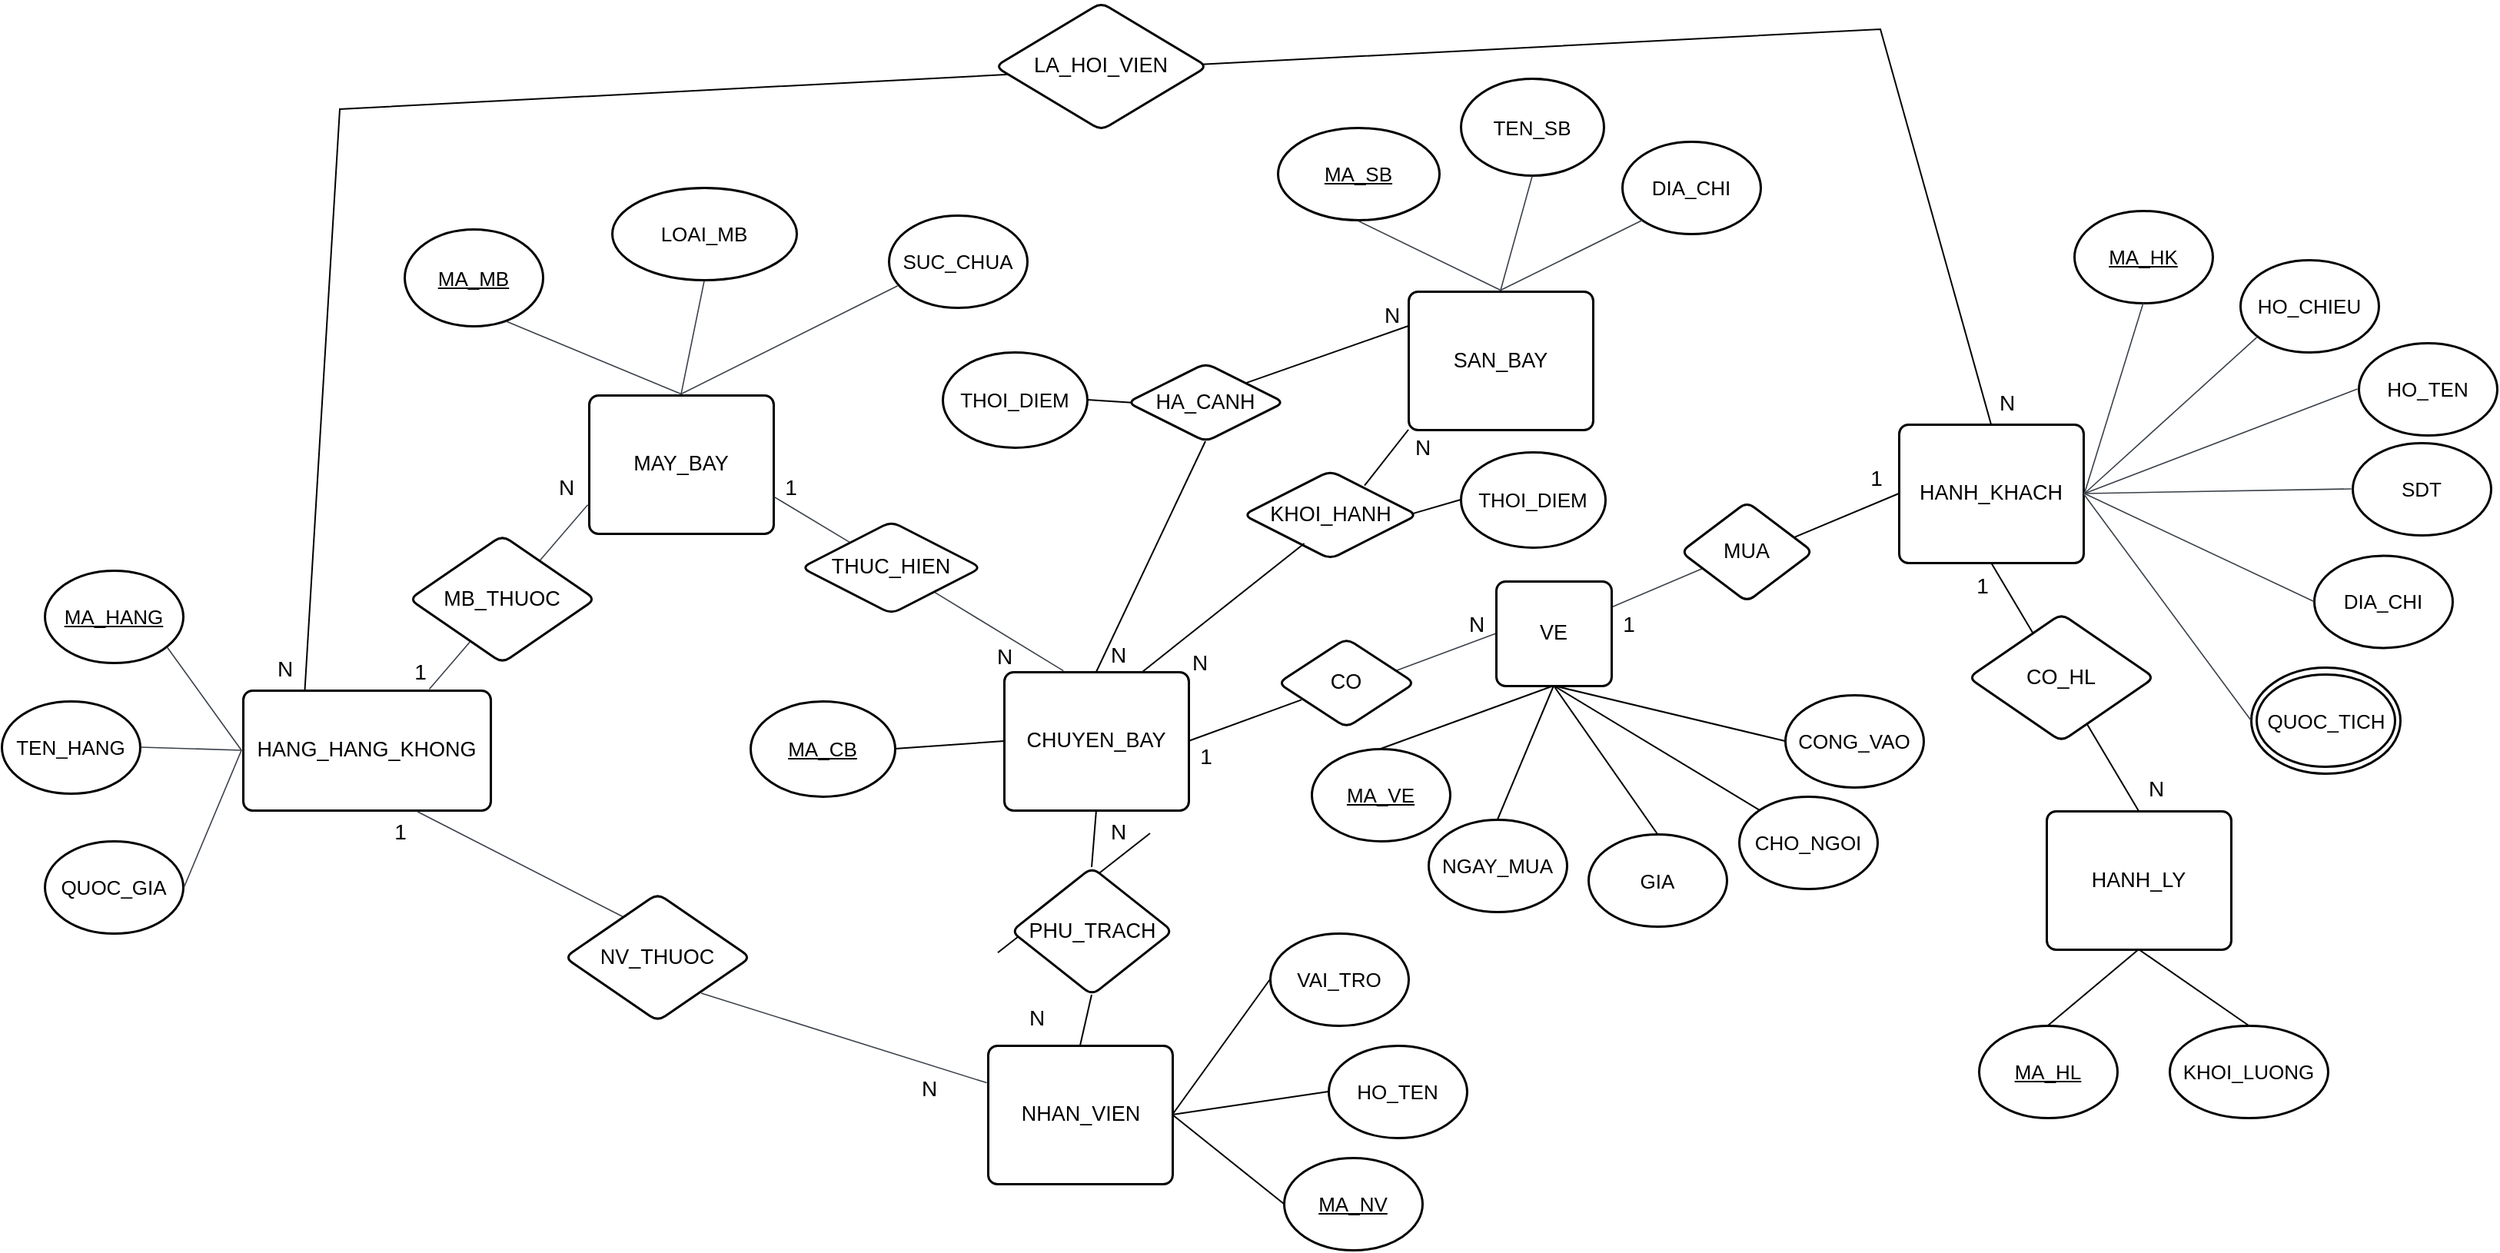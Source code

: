 <mxfile version="28.2.5">
  <diagram id="C5RBs43oDa-KdzZeNtuy" name="Page-1">
    <mxGraphModel dx="1333" dy="1043" grid="0" gridSize="10" guides="1" tooltips="1" connect="1" arrows="1" fold="1" page="0" pageScale="1" pageWidth="827" pageHeight="1169" math="0" shadow="0">
      <root>
        <mxCell id="WIyWlLk6GJQsqaUBKTNV-0" />
        <mxCell id="WIyWlLk6GJQsqaUBKTNV-1" parent="WIyWlLk6GJQsqaUBKTNV-0" />
        <mxCell id="EbCY7FpWVr7447uCgCoY-18" value="" style="html=1;overflow=block;blockSpacing=1;whiteSpace=wrap;ellipse;fontSize=13;spacing=3.8;strokeOpacity=100;fillOpacity=100;rounded=1;absoluteArcSize=1;arcSize=12;fillColor=#ffffff;strokeWidth=1.5;lucidId=~awW4G8h5szt;" vertex="1" parent="WIyWlLk6GJQsqaUBKTNV-1">
          <mxGeometry x="2206" y="687" width="97" height="69" as="geometry" />
        </mxCell>
        <mxCell id="0MufIdMF5APH2sOLLNyo-0" value="HANG_HANG_KHONG" style="html=1;overflow=block;blockSpacing=1;whiteSpace=wrap;fontSize=13.5;align=center;spacing=3.8;strokeOpacity=100;rounded=1;absoluteArcSize=1;arcSize=12;strokeWidth=1.5;lucidId=9svWkZf7cL0-;" parent="WIyWlLk6GJQsqaUBKTNV-1" vertex="1">
          <mxGeometry x="900" y="702" width="161" height="78" as="geometry" />
        </mxCell>
        <mxCell id="0MufIdMF5APH2sOLLNyo-1" value="SAN_BAY" style="html=1;overflow=block;blockSpacing=1;whiteSpace=wrap;fontSize=13.5;align=center;spacing=3.8;strokeOpacity=100;rounded=1;absoluteArcSize=1;arcSize=12;strokeWidth=1.5;lucidId=CtvWD63XoL.8;" parent="WIyWlLk6GJQsqaUBKTNV-1" vertex="1">
          <mxGeometry x="1658" y="442.5" width="120" height="90" as="geometry" />
        </mxCell>
        <mxCell id="0MufIdMF5APH2sOLLNyo-2" value="MAY_BAY" style="html=1;overflow=block;blockSpacing=1;whiteSpace=wrap;fontSize=13.5;align=center;spacing=3.8;strokeOpacity=100;rounded=1;absoluteArcSize=1;arcSize=12;strokeWidth=1.5;lucidId=CtvWr4GmiG.C;" parent="WIyWlLk6GJQsqaUBKTNV-1" vertex="1">
          <mxGeometry x="1125" y="510" width="120" height="90" as="geometry" />
        </mxCell>
        <mxCell id="0MufIdMF5APH2sOLLNyo-3" value="CHUYEN_BAY" style="html=1;overflow=block;blockSpacing=1;whiteSpace=wrap;fontSize=13.5;align=center;spacing=3.8;strokeOpacity=100;rounded=1;absoluteArcSize=1;arcSize=12;strokeWidth=1.5;lucidId=DtvW1URH.PFn;" parent="WIyWlLk6GJQsqaUBKTNV-1" vertex="1">
          <mxGeometry x="1395" y="690" width="120" height="90" as="geometry" />
        </mxCell>
        <mxCell id="0MufIdMF5APH2sOLLNyo-4" value="HANH_KHACH" style="html=1;overflow=block;blockSpacing=1;whiteSpace=wrap;fontSize=13.5;align=center;spacing=3.8;strokeOpacity=100;rounded=1;absoluteArcSize=1;arcSize=12;strokeWidth=1.5;lucidId=DtvWl9U9GV3O;" parent="WIyWlLk6GJQsqaUBKTNV-1" vertex="1">
          <mxGeometry x="1977" y="529" width="120" height="90" as="geometry" />
        </mxCell>
        <mxCell id="0MufIdMF5APH2sOLLNyo-5" value="NHAN_VIEN" style="html=1;overflow=block;blockSpacing=1;whiteSpace=wrap;fontSize=13.5;align=center;spacing=3.8;strokeOpacity=100;rounded=1;absoluteArcSize=1;arcSize=12;strokeWidth=1.5;lucidId=7vvWGEazpDww;" parent="WIyWlLk6GJQsqaUBKTNV-1" vertex="1">
          <mxGeometry x="1384.5" y="933" width="120" height="90" as="geometry" />
        </mxCell>
        <mxCell id="0MufIdMF5APH2sOLLNyo-7" value="" style="html=1;jettySize=18;whiteSpace=wrap;fontSize=13;strokeColor=#3a414a;strokeOpacity=100;strokeWidth=0.8;rounded=0;startArrow=none;endArrow=none;exitX=0.753;exitY=-0.01;exitPerimeter=0;entryX=-0.006;entryY=0.793;entryPerimeter=0;lucidId=9PvWqoKUq2XI;" parent="WIyWlLk6GJQsqaUBKTNV-1" source="0MufIdMF5APH2sOLLNyo-0" target="0MufIdMF5APH2sOLLNyo-2" edge="1">
          <mxGeometry width="100" height="100" relative="1" as="geometry">
            <Array as="points" />
          </mxGeometry>
        </mxCell>
        <mxCell id="0MufIdMF5APH2sOLLNyo-10" value="" style="html=1;jettySize=18;whiteSpace=wrap;fontSize=13;strokeColor=#3a414a;strokeOpacity=100;strokeWidth=0.8;rounded=0;startArrow=none;endArrow=none;exitX=0.735;exitY=0.761;exitPerimeter=0;entryX=0.322;entryY=-0.008;entryPerimeter=0;lucidId=aQvWGNY1u0Xe;exitDx=0;exitDy=0;" parent="WIyWlLk6GJQsqaUBKTNV-1" source="LBPFuFQ8LqAtusW1L3i3-20" target="0MufIdMF5APH2sOLLNyo-3" edge="1">
          <mxGeometry width="100" height="100" relative="1" as="geometry">
            <Array as="points" />
          </mxGeometry>
        </mxCell>
        <mxCell id="0MufIdMF5APH2sOLLNyo-16" value="" style="html=1;jettySize=18;whiteSpace=wrap;fontSize=13;strokeColor=#3a414a;strokeOpacity=100;strokeWidth=0.8;rounded=0;startArrow=none;endArrow=none;exitX=1;exitY=0.25;entryX=0.181;entryY=0.662;entryPerimeter=0;lucidId=pewWWrS8i_xb;exitDx=0;exitDy=0;entryDx=0;entryDy=0;" parent="WIyWlLk6GJQsqaUBKTNV-1" source="0MufIdMF5APH2sOLLNyo-118" target="xpbbWX2cGrF6A115wWq9-13" edge="1">
          <mxGeometry width="100" height="100" relative="1" as="geometry">
            <Array as="points" />
            <mxPoint x="1776.949" y="715" as="sourcePoint" />
          </mxGeometry>
        </mxCell>
        <mxCell id="0MufIdMF5APH2sOLLNyo-18" value="" style="html=1;jettySize=18;whiteSpace=wrap;fontSize=13;strokeColor=#3a414a;strokeOpacity=100;strokeWidth=0.8;rounded=0;startArrow=none;endArrow=none;exitX=0.868;exitY=0.364;entryX=0;entryY=0.5;lucidId=QQvWDsVJxCft;exitDx=0;exitDy=0;entryDx=0;entryDy=0;exitPerimeter=0;" parent="WIyWlLk6GJQsqaUBKTNV-1" source="xpbbWX2cGrF6A115wWq9-17" target="0MufIdMF5APH2sOLLNyo-118" edge="1">
          <mxGeometry width="100" height="100" relative="1" as="geometry">
            <Array as="points" />
            <mxPoint x="1540.18" y="726" as="sourcePoint" />
            <mxPoint x="1670.051" y="715" as="targetPoint" />
          </mxGeometry>
        </mxCell>
        <mxCell id="0MufIdMF5APH2sOLLNyo-23" value="" style="html=1;jettySize=18;whiteSpace=wrap;fontSize=13;strokeColor=#3a414a;strokeOpacity=100;strokeWidth=0.8;rounded=0;startArrow=none;endArrow=none;exitX=0.736;exitY=0.783;exitPerimeter=0;entryX=-0.006;entryY=0.27;entryPerimeter=0;lucidId=-QvWU3CnFaNY;exitDx=0;exitDy=0;" parent="WIyWlLk6GJQsqaUBKTNV-1" source="xpbbWX2cGrF6A115wWq9-38" target="0MufIdMF5APH2sOLLNyo-5" edge="1">
          <mxGeometry width="100" height="100" relative="1" as="geometry">
            <Array as="points" />
          </mxGeometry>
        </mxCell>
        <mxCell id="0MufIdMF5APH2sOLLNyo-26" value="MA_HANG" style="html=1;overflow=block;blockSpacing=1;whiteSpace=wrap;ellipse;fontSize=13;fontStyle=4;spacing=3.8;strokeOpacity=100;fillOpacity=100;rounded=1;absoluteArcSize=1;arcSize=12;fillColor=#ffffff;strokeWidth=1.5;lucidId=K6vWwVuta015;" parent="WIyWlLk6GJQsqaUBKTNV-1" vertex="1">
          <mxGeometry x="771" y="624" width="90" height="60" as="geometry" />
        </mxCell>
        <mxCell id="0MufIdMF5APH2sOLLNyo-27" value="TEN_HANG" style="html=1;overflow=block;blockSpacing=1;whiteSpace=wrap;ellipse;fontSize=13;spacing=3.8;strokeOpacity=100;fillOpacity=100;rounded=1;absoluteArcSize=1;arcSize=12;fillColor=#ffffff;strokeWidth=1.5;lucidId=P6vWz7ogko1N;" parent="WIyWlLk6GJQsqaUBKTNV-1" vertex="1">
          <mxGeometry x="743" y="709" width="90" height="60" as="geometry" />
        </mxCell>
        <mxCell id="0MufIdMF5APH2sOLLNyo-28" value="QUOC_GIA" style="html=1;overflow=block;blockSpacing=1;whiteSpace=wrap;ellipse;fontSize=13;spacing=3.8;strokeOpacity=100;fillOpacity=100;rounded=1;absoluteArcSize=1;arcSize=12;fillColor=#ffffff;strokeWidth=1.5;lucidId=P6vWO16KDmns;" parent="WIyWlLk6GJQsqaUBKTNV-1" vertex="1">
          <mxGeometry x="771" y="800" width="90" height="60" as="geometry" />
        </mxCell>
        <mxCell id="0MufIdMF5APH2sOLLNyo-29" value="" style="html=1;jettySize=18;whiteSpace=wrap;fontSize=13;strokeColor=#3a414a;strokeOpacity=100;strokeWidth=0.8;rounded=0;startArrow=none;endArrow=none;exitX=0.886;exitY=0.833;exitPerimeter=0;entryX=-0.006;entryY=0.5;entryPerimeter=0;lucidId=f7vWsoYNsky-;" parent="WIyWlLk6GJQsqaUBKTNV-1" source="0MufIdMF5APH2sOLLNyo-26" target="0MufIdMF5APH2sOLLNyo-0" edge="1">
          <mxGeometry width="100" height="100" relative="1" as="geometry">
            <Array as="points" />
          </mxGeometry>
        </mxCell>
        <mxCell id="0MufIdMF5APH2sOLLNyo-30" value="" style="html=1;jettySize=18;whiteSpace=wrap;fontSize=13;strokeColor=#3a414a;strokeOpacity=100;strokeWidth=0.8;rounded=0;startArrow=none;endArrow=none;exitX=1.008;exitY=0.5;exitPerimeter=0;entryX=-0.006;entryY=0.5;entryPerimeter=0;lucidId=f7vW606g75we;" parent="WIyWlLk6GJQsqaUBKTNV-1" source="0MufIdMF5APH2sOLLNyo-27" target="0MufIdMF5APH2sOLLNyo-0" edge="1">
          <mxGeometry width="100" height="100" relative="1" as="geometry">
            <Array as="points" />
          </mxGeometry>
        </mxCell>
        <mxCell id="0MufIdMF5APH2sOLLNyo-31" value="" style="html=1;jettySize=18;whiteSpace=wrap;fontSize=13;strokeColor=#3a414a;strokeOpacity=100;strokeWidth=0.8;rounded=0;startArrow=none;endArrow=none;exitX=1.008;exitY=0.5;exitPerimeter=0;entryX=-0.006;entryY=0.5;entryPerimeter=0;lucidId=g7vWz.JSiBsZ;" parent="WIyWlLk6GJQsqaUBKTNV-1" source="0MufIdMF5APH2sOLLNyo-28" target="0MufIdMF5APH2sOLLNyo-0" edge="1">
          <mxGeometry width="100" height="100" relative="1" as="geometry">
            <Array as="points" />
          </mxGeometry>
        </mxCell>
        <mxCell id="0MufIdMF5APH2sOLLNyo-32" value="MA_MB" style="html=1;overflow=block;blockSpacing=1;whiteSpace=wrap;ellipse;fontSize=13;fontStyle=4;spacing=3.8;strokeOpacity=100;fillOpacity=100;rounded=1;absoluteArcSize=1;arcSize=12;fillColor=#ffffff;strokeWidth=1.5;lucidId=Z7vWDoGeqyNQ;" parent="WIyWlLk6GJQsqaUBKTNV-1" vertex="1">
          <mxGeometry x="1005" y="402" width="90" height="63" as="geometry" />
        </mxCell>
        <mxCell id="0MufIdMF5APH2sOLLNyo-33" value="LOAI_MB" style="html=1;overflow=block;blockSpacing=1;whiteSpace=wrap;ellipse;fontSize=13;spacing=3.8;strokeOpacity=100;fillOpacity=100;rounded=1;absoluteArcSize=1;arcSize=12;fillColor=#ffffff;strokeWidth=1.5;lucidId=07vWCxFzSL3a;" parent="WIyWlLk6GJQsqaUBKTNV-1" vertex="1">
          <mxGeometry x="1140" y="375" width="120" height="60" as="geometry" />
        </mxCell>
        <mxCell id="0MufIdMF5APH2sOLLNyo-34" value="TEN_SB" style="html=1;overflow=block;blockSpacing=1;whiteSpace=wrap;ellipse;fontSize=13;spacing=3.8;strokeOpacity=100;fillOpacity=100;rounded=1;absoluteArcSize=1;arcSize=12;fillColor=#ffffff;strokeWidth=1.5;lucidId=77vW8_s-u0ru;" parent="WIyWlLk6GJQsqaUBKTNV-1" vertex="1">
          <mxGeometry x="1692" y="304" width="93" height="63" as="geometry" />
        </mxCell>
        <mxCell id="0MufIdMF5APH2sOLLNyo-35" value="MA_SB" style="html=1;overflow=block;blockSpacing=1;whiteSpace=wrap;ellipse;fontSize=13;fontStyle=4;spacing=3.8;strokeOpacity=100;fillOpacity=100;rounded=1;absoluteArcSize=1;arcSize=12;fillColor=#ffffff;strokeWidth=1.5;lucidId=87vWg5euTTck;" parent="WIyWlLk6GJQsqaUBKTNV-1" vertex="1">
          <mxGeometry x="1573" y="336" width="105" height="60" as="geometry" />
        </mxCell>
        <mxCell id="0MufIdMF5APH2sOLLNyo-36" value="DIA_CHI" style="html=1;overflow=block;blockSpacing=1;whiteSpace=wrap;ellipse;fontSize=13;spacing=3.8;strokeOpacity=100;fillOpacity=100;rounded=1;absoluteArcSize=1;arcSize=12;fillColor=#ffffff;strokeWidth=1.5;lucidId=87vW7Ln3sR5P;" parent="WIyWlLk6GJQsqaUBKTNV-1" vertex="1">
          <mxGeometry x="1797" y="345" width="90" height="60" as="geometry" />
        </mxCell>
        <mxCell id="0MufIdMF5APH2sOLLNyo-38" value="" style="html=1;jettySize=18;whiteSpace=wrap;fontSize=13;strokeColor=#3a414a;strokeOpacity=100;strokeWidth=0.8;rounded=0;startArrow=none;endArrow=none;exitX=0.5;exitY=1.013;exitPerimeter=0;entryX=0.5;entryY=-0.008;entryPerimeter=0;lucidId=78vWN37sdJ4d;" parent="WIyWlLk6GJQsqaUBKTNV-1" source="0MufIdMF5APH2sOLLNyo-35" target="0MufIdMF5APH2sOLLNyo-1" edge="1">
          <mxGeometry width="100" height="100" relative="1" as="geometry">
            <Array as="points" />
          </mxGeometry>
        </mxCell>
        <mxCell id="0MufIdMF5APH2sOLLNyo-39" value="" style="html=1;jettySize=18;whiteSpace=wrap;fontSize=13;strokeColor=#3a414a;strokeOpacity=100;strokeWidth=0.8;rounded=0;startArrow=none;endArrow=none;exitX=0.5;exitY=-0.008;exitPerimeter=0;entryX=0.5;entryY=1.012;entryPerimeter=0;lucidId=78vWB~ojvQr_;" parent="WIyWlLk6GJQsqaUBKTNV-1" source="0MufIdMF5APH2sOLLNyo-1" target="0MufIdMF5APH2sOLLNyo-34" edge="1">
          <mxGeometry width="100" height="100" relative="1" as="geometry">
            <Array as="points" />
          </mxGeometry>
        </mxCell>
        <mxCell id="0MufIdMF5APH2sOLLNyo-40" value="" style="html=1;jettySize=18;whiteSpace=wrap;fontSize=13;strokeColor=#3a414a;strokeOpacity=100;strokeWidth=0.8;rounded=0;startArrow=none;endArrow=none;exitX=0.5;exitY=-0.008;exitPerimeter=0;entryX=0;entryY=1;lucidId=78vWidIHnJX8;entryDx=0;entryDy=0;" parent="WIyWlLk6GJQsqaUBKTNV-1" source="0MufIdMF5APH2sOLLNyo-1" target="0MufIdMF5APH2sOLLNyo-36" edge="1">
          <mxGeometry width="100" height="100" relative="1" as="geometry">
            <Array as="points" />
          </mxGeometry>
        </mxCell>
        <mxCell id="0MufIdMF5APH2sOLLNyo-42" value="SUC_CHUA" style="html=1;overflow=block;blockSpacing=1;whiteSpace=wrap;ellipse;fontSize=13;spacing=3.8;strokeOpacity=100;fillOpacity=100;rounded=1;absoluteArcSize=1;arcSize=12;fillColor=#ffffff;strokeWidth=1.5;lucidId=b-vWpkSAlhlF;" parent="WIyWlLk6GJQsqaUBKTNV-1" vertex="1">
          <mxGeometry x="1320" y="393" width="90" height="60" as="geometry" />
        </mxCell>
        <mxCell id="0MufIdMF5APH2sOLLNyo-43" value="" style="html=1;jettySize=18;whiteSpace=wrap;fontSize=13;strokeColor=#3a414a;strokeOpacity=100;strokeWidth=0.8;rounded=0;startArrow=none;endArrow=none;exitX=0.5;exitY=-0.008;exitPerimeter=0;entryX=0.5;entryY=1.013;entryPerimeter=0;lucidId=F-vWW20txnJB;" parent="WIyWlLk6GJQsqaUBKTNV-1" source="0MufIdMF5APH2sOLLNyo-2" target="0MufIdMF5APH2sOLLNyo-33" edge="1">
          <mxGeometry width="100" height="100" relative="1" as="geometry">
            <Array as="points" />
          </mxGeometry>
        </mxCell>
        <mxCell id="0MufIdMF5APH2sOLLNyo-44" value="" style="html=1;jettySize=18;whiteSpace=wrap;fontSize=13;strokeColor=#3a414a;strokeOpacity=100;strokeWidth=0.8;rounded=0;startArrow=none;endArrow=none;exitX=0.736;exitY=0.953;exitPerimeter=0;entryX=0.5;entryY=-0.008;entryPerimeter=0;lucidId=F-vWj54Flhmw;" parent="WIyWlLk6GJQsqaUBKTNV-1" source="0MufIdMF5APH2sOLLNyo-32" target="0MufIdMF5APH2sOLLNyo-2" edge="1">
          <mxGeometry width="100" height="100" relative="1" as="geometry">
            <Array as="points" />
          </mxGeometry>
        </mxCell>
        <mxCell id="0MufIdMF5APH2sOLLNyo-45" value="" style="html=1;jettySize=18;whiteSpace=wrap;fontSize=13;strokeColor=#3a414a;strokeOpacity=100;strokeWidth=0.8;rounded=0;startArrow=none;endArrow=none;exitX=0.5;exitY=-0.008;exitPerimeter=0;entryX=0.065;entryY=0.765;entryPerimeter=0;lucidId=F-vWIwtpTOH5;" parent="WIyWlLk6GJQsqaUBKTNV-1" source="0MufIdMF5APH2sOLLNyo-2" target="0MufIdMF5APH2sOLLNyo-42" edge="1">
          <mxGeometry width="100" height="100" relative="1" as="geometry">
            <Array as="points" />
          </mxGeometry>
        </mxCell>
        <mxCell id="0MufIdMF5APH2sOLLNyo-46" value="HO_TEN" style="html=1;overflow=block;blockSpacing=1;whiteSpace=wrap;ellipse;fontSize=13;spacing=3.8;strokeOpacity=100;fillOpacity=100;rounded=1;absoluteArcSize=1;arcSize=12;fillColor=#ffffff;strokeWidth=1.5;lucidId=d~vWjvuFQ6nA;" parent="WIyWlLk6GJQsqaUBKTNV-1" vertex="1">
          <mxGeometry x="1606" y="933" width="90" height="60" as="geometry" />
        </mxCell>
        <mxCell id="0MufIdMF5APH2sOLLNyo-47" value="VAI_TRO" style="html=1;overflow=block;blockSpacing=1;whiteSpace=wrap;ellipse;fontSize=13;spacing=3.8;strokeOpacity=100;fillOpacity=100;rounded=1;absoluteArcSize=1;arcSize=12;fillColor=#ffffff;strokeWidth=1.5;lucidId=d~vW06l7anRX;" parent="WIyWlLk6GJQsqaUBKTNV-1" vertex="1">
          <mxGeometry x="1568" y="860" width="90" height="60" as="geometry" />
        </mxCell>
        <mxCell id="0MufIdMF5APH2sOLLNyo-48" value="MA_NV" style="html=1;overflow=block;blockSpacing=1;whiteSpace=wrap;ellipse;fontSize=13;fontStyle=4;spacing=3.8;strokeOpacity=100;fillOpacity=100;rounded=1;absoluteArcSize=1;arcSize=12;fillColor=#ffffff;strokeWidth=1.5;lucidId=e~vWB5wRytt7;" parent="WIyWlLk6GJQsqaUBKTNV-1" vertex="1">
          <mxGeometry x="1577" y="1006" width="90" height="60" as="geometry" />
        </mxCell>
        <mxCell id="0MufIdMF5APH2sOLLNyo-49" value="HO_CHIEU" style="html=1;overflow=block;blockSpacing=1;whiteSpace=wrap;ellipse;fontSize=13;spacing=3.8;strokeOpacity=100;fillOpacity=100;rounded=1;absoluteArcSize=1;arcSize=12;fillColor=#ffffff;strokeWidth=1.5;lucidId=m~vWSh5St8wy;" parent="WIyWlLk6GJQsqaUBKTNV-1" vertex="1">
          <mxGeometry x="2199" y="422" width="90" height="60" as="geometry" />
        </mxCell>
        <mxCell id="0MufIdMF5APH2sOLLNyo-53" value="MA_HK" style="html=1;overflow=block;blockSpacing=1;whiteSpace=wrap;ellipse;fontSize=13;fontStyle=4;spacing=3.8;strokeOpacity=100;fillOpacity=100;rounded=1;absoluteArcSize=1;arcSize=12;fillColor=#ffffff;strokeWidth=1.5;lucidId=IawWd21qAjz9;" parent="WIyWlLk6GJQsqaUBKTNV-1" vertex="1">
          <mxGeometry x="2091" y="390" width="90" height="60" as="geometry" />
        </mxCell>
        <mxCell id="0MufIdMF5APH2sOLLNyo-54" value="HO_TEN" style="html=1;overflow=block;blockSpacing=1;whiteSpace=wrap;ellipse;fontSize=13;spacing=3.8;strokeOpacity=100;fillOpacity=100;rounded=1;absoluteArcSize=1;arcSize=12;fillColor=#ffffff;strokeWidth=1.5;lucidId=IawW-lQsyz4L;" parent="WIyWlLk6GJQsqaUBKTNV-1" vertex="1">
          <mxGeometry x="2276" y="476" width="90" height="60" as="geometry" />
        </mxCell>
        <mxCell id="0MufIdMF5APH2sOLLNyo-55" value="SDT" style="html=1;overflow=block;blockSpacing=1;whiteSpace=wrap;ellipse;fontSize=13;spacing=3.8;strokeOpacity=100;fillOpacity=100;rounded=1;absoluteArcSize=1;arcSize=12;fillColor=#ffffff;strokeWidth=1.5;lucidId=JawWLR50iTmW;" parent="WIyWlLk6GJQsqaUBKTNV-1" vertex="1">
          <mxGeometry x="2272" y="541" width="90" height="60" as="geometry" />
        </mxCell>
        <mxCell id="0MufIdMF5APH2sOLLNyo-56" value="DIA_CHI" style="html=1;overflow=block;blockSpacing=1;whiteSpace=wrap;ellipse;fontSize=13;spacing=3.8;strokeOpacity=100;fillOpacity=100;rounded=1;absoluteArcSize=1;arcSize=12;fillColor=#ffffff;strokeWidth=1.5;lucidId=~awW4G8h5szt;" parent="WIyWlLk6GJQsqaUBKTNV-1" vertex="1">
          <mxGeometry x="2247" y="614.22" width="90" height="60" as="geometry" />
        </mxCell>
        <mxCell id="0MufIdMF5APH2sOLLNyo-57" value="" style="html=1;jettySize=18;whiteSpace=wrap;fontSize=13;strokeColor=#3a414a;strokeOpacity=100;strokeWidth=0.8;rounded=0;startArrow=none;endArrow=none;exitX=0.5;exitY=1;entryX=1.006;entryY=0.5;entryPerimeter=0;lucidId=ibwWEkK-_1NE;exitDx=0;exitDy=0;" parent="WIyWlLk6GJQsqaUBKTNV-1" source="0MufIdMF5APH2sOLLNyo-53" target="0MufIdMF5APH2sOLLNyo-4" edge="1">
          <mxGeometry width="100" height="100" relative="1" as="geometry">
            <Array as="points" />
            <mxPoint x="2160" y="480" as="sourcePoint" />
          </mxGeometry>
        </mxCell>
        <mxCell id="0MufIdMF5APH2sOLLNyo-58" value="" style="html=1;jettySize=18;whiteSpace=wrap;fontSize=13;strokeColor=#3a414a;strokeOpacity=100;strokeWidth=0.8;rounded=0;startArrow=none;endArrow=none;exitX=0.12;exitY=0.84;exitPerimeter=0;entryX=1.006;entryY=0.5;entryPerimeter=0;lucidId=pbwWl-rDur.S;" parent="WIyWlLk6GJQsqaUBKTNV-1" source="0MufIdMF5APH2sOLLNyo-49" target="0MufIdMF5APH2sOLLNyo-4" edge="1">
          <mxGeometry width="100" height="100" relative="1" as="geometry">
            <Array as="points" />
          </mxGeometry>
        </mxCell>
        <mxCell id="0MufIdMF5APH2sOLLNyo-59" value="" style="html=1;jettySize=18;whiteSpace=wrap;fontSize=13;strokeColor=#3a414a;strokeOpacity=100;strokeWidth=0.8;rounded=0;startArrow=none;endArrow=none;exitX=-0.008;exitY=0.5;exitPerimeter=0;entryX=1.006;entryY=0.5;entryPerimeter=0;lucidId=EbwWiIlOt5NG;" parent="WIyWlLk6GJQsqaUBKTNV-1" source="0MufIdMF5APH2sOLLNyo-54" target="0MufIdMF5APH2sOLLNyo-4" edge="1">
          <mxGeometry width="100" height="100" relative="1" as="geometry">
            <Array as="points" />
          </mxGeometry>
        </mxCell>
        <mxCell id="0MufIdMF5APH2sOLLNyo-60" value="" style="html=1;jettySize=18;whiteSpace=wrap;fontSize=13;strokeColor=#3a414a;strokeOpacity=100;strokeWidth=0.8;rounded=0;startArrow=none;endArrow=none;exitX=-0.008;exitY=0.5;exitPerimeter=0;entryX=1.006;entryY=0.5;entryPerimeter=0;lucidId=KbwW8-bsBVOw;" parent="WIyWlLk6GJQsqaUBKTNV-1" source="0MufIdMF5APH2sOLLNyo-55" target="0MufIdMF5APH2sOLLNyo-4" edge="1">
          <mxGeometry width="100" height="100" relative="1" as="geometry">
            <Array as="points" />
          </mxGeometry>
        </mxCell>
        <mxCell id="0MufIdMF5APH2sOLLNyo-61" value="" style="html=1;jettySize=18;whiteSpace=wrap;fontSize=13;strokeColor=#3a414a;strokeOpacity=100;strokeWidth=0.8;rounded=0;startArrow=none;endArrow=none;exitX=0;exitY=0.5;entryX=1.006;entryY=0.5;entryPerimeter=0;lucidId=TbwW2kYxV~A_;exitDx=0;exitDy=0;" parent="WIyWlLk6GJQsqaUBKTNV-1" source="0MufIdMF5APH2sOLLNyo-56" target="0MufIdMF5APH2sOLLNyo-4" edge="1">
          <mxGeometry width="100" height="100" relative="1" as="geometry">
            <Array as="points" />
          </mxGeometry>
        </mxCell>
        <mxCell id="0MufIdMF5APH2sOLLNyo-86" value="&lt;font style=&quot;font-size: 14px;&quot;&gt;1&lt;/font&gt;" style="text;html=1;align=center;verticalAlign=middle;resizable=0;points=[];autosize=1;strokeColor=none;fillColor=none;" parent="WIyWlLk6GJQsqaUBKTNV-1" vertex="1">
          <mxGeometry x="1000" y="675" width="30" height="30" as="geometry" />
        </mxCell>
        <mxCell id="0MufIdMF5APH2sOLLNyo-89" value="&lt;span style=&quot;font-size: 14px;&quot;&gt;N&lt;/span&gt;" style="text;html=1;align=center;verticalAlign=middle;resizable=0;points=[];autosize=1;strokeColor=none;fillColor=none;" parent="WIyWlLk6GJQsqaUBKTNV-1" vertex="1">
          <mxGeometry x="1095" y="555" width="30" height="30" as="geometry" />
        </mxCell>
        <mxCell id="0MufIdMF5APH2sOLLNyo-90" value="&lt;font style=&quot;font-size: 14px;&quot;&gt;1&lt;/font&gt;" style="text;html=1;align=center;verticalAlign=middle;resizable=0;points=[];autosize=1;strokeColor=none;fillColor=none;" parent="WIyWlLk6GJQsqaUBKTNV-1" vertex="1">
          <mxGeometry x="1241" y="555" width="30" height="30" as="geometry" />
        </mxCell>
        <mxCell id="0MufIdMF5APH2sOLLNyo-91" value="&lt;span style=&quot;font-size: 14px;&quot;&gt;N&lt;/span&gt;" style="text;html=1;align=center;verticalAlign=middle;resizable=0;points=[];autosize=1;strokeColor=none;fillColor=none;" parent="WIyWlLk6GJQsqaUBKTNV-1" vertex="1">
          <mxGeometry x="1380" y="665" width="30" height="30" as="geometry" />
        </mxCell>
        <mxCell id="0MufIdMF5APH2sOLLNyo-93" value="&lt;span style=&quot;font-size: 14px;&quot;&gt;N&lt;/span&gt;" style="text;html=1;align=center;verticalAlign=middle;resizable=0;points=[];autosize=1;strokeColor=none;fillColor=none;" parent="WIyWlLk6GJQsqaUBKTNV-1" vertex="1">
          <mxGeometry x="1454" y="664" width="30" height="30" as="geometry" />
        </mxCell>
        <mxCell id="0MufIdMF5APH2sOLLNyo-99" value="&lt;span style=&quot;font-size: 14px;&quot;&gt;1&lt;/span&gt;" style="text;html=1;align=center;verticalAlign=middle;resizable=0;points=[];autosize=1;strokeColor=none;fillColor=none;" parent="WIyWlLk6GJQsqaUBKTNV-1" vertex="1">
          <mxGeometry x="1513" y="730" width="26" height="29" as="geometry" />
        </mxCell>
        <mxCell id="0MufIdMF5APH2sOLLNyo-104" value="&lt;span style=&quot;font-size: 14px;&quot;&gt;N&lt;/span&gt;" style="text;html=1;align=center;verticalAlign=middle;resizable=0;points=[];autosize=1;strokeColor=none;fillColor=none;" parent="WIyWlLk6GJQsqaUBKTNV-1" vertex="1">
          <mxGeometry x="1402" y="900" width="28" height="29" as="geometry" />
        </mxCell>
        <mxCell id="0MufIdMF5APH2sOLLNyo-106" value="&lt;font style=&quot;font-size: 14px;&quot;&gt;1&lt;/font&gt;" style="text;html=1;align=center;verticalAlign=middle;resizable=0;points=[];autosize=1;strokeColor=none;fillColor=none;" parent="WIyWlLk6GJQsqaUBKTNV-1" vertex="1">
          <mxGeometry x="987" y="779" width="30" height="30" as="geometry" />
        </mxCell>
        <mxCell id="0MufIdMF5APH2sOLLNyo-109" value="" style="endArrow=none;html=1;rounded=0;exitX=0.752;exitY=0.755;exitDx=0;exitDy=0;exitPerimeter=0;entryX=0.5;entryY=0;entryDx=0;entryDy=0;" parent="WIyWlLk6GJQsqaUBKTNV-1" target="0MufIdMF5APH2sOLLNyo-108" edge="1">
          <mxGeometry width="50" height="50" relative="1" as="geometry">
            <mxPoint x="1390.992" y="872.665" as="sourcePoint" />
            <mxPoint x="1490" y="795" as="targetPoint" />
          </mxGeometry>
        </mxCell>
        <mxCell id="0MufIdMF5APH2sOLLNyo-111" value="&lt;u&gt;MA_VE&lt;/u&gt;" style="html=1;overflow=block;blockSpacing=1;whiteSpace=wrap;ellipse;fontSize=13;spacing=3.8;strokeOpacity=100;fillOpacity=100;rounded=1;absoluteArcSize=1;arcSize=12;fillColor=#ffffff;strokeWidth=1.5;lucidId=d~vW06l7anRX;" parent="WIyWlLk6GJQsqaUBKTNV-1" vertex="1">
          <mxGeometry x="1595" y="740" width="90" height="60" as="geometry" />
        </mxCell>
        <mxCell id="0MufIdMF5APH2sOLLNyo-112" value="NGAY_MUA" style="html=1;overflow=block;blockSpacing=1;whiteSpace=wrap;ellipse;fontSize=13;spacing=3.8;strokeOpacity=100;fillOpacity=100;rounded=1;absoluteArcSize=1;arcSize=12;fillColor=#ffffff;strokeWidth=1.5;lucidId=d~vW06l7anRX;" parent="WIyWlLk6GJQsqaUBKTNV-1" vertex="1">
          <mxGeometry x="1671" y="786" width="90" height="60" as="geometry" />
        </mxCell>
        <mxCell id="0MufIdMF5APH2sOLLNyo-113" value="GIA" style="html=1;overflow=block;blockSpacing=1;whiteSpace=wrap;ellipse;fontSize=13;spacing=3.8;strokeOpacity=100;fillOpacity=100;rounded=1;absoluteArcSize=1;arcSize=12;fillColor=#ffffff;strokeWidth=1.5;lucidId=d~vW06l7anRX;" parent="WIyWlLk6GJQsqaUBKTNV-1" vertex="1">
          <mxGeometry x="1775" y="795.5" width="90" height="60" as="geometry" />
        </mxCell>
        <mxCell id="0MufIdMF5APH2sOLLNyo-118" value="VE" style="html=1;overflow=block;blockSpacing=1;whiteSpace=wrap;fontSize=13.5;align=center;spacing=3.8;strokeOpacity=100;rounded=1;absoluteArcSize=1;arcSize=12;strokeWidth=1.5;lucidId=kwvW2yrk8fg5;" parent="WIyWlLk6GJQsqaUBKTNV-1" vertex="1">
          <mxGeometry x="1715" y="631" width="75" height="68" as="geometry" />
        </mxCell>
        <mxCell id="0MufIdMF5APH2sOLLNyo-129" value="&lt;span style=&quot;font-size: 14px;&quot;&gt;1&lt;/span&gt;" style="text;html=1;align=center;verticalAlign=middle;resizable=0;points=[];autosize=1;strokeColor=none;fillColor=none;" parent="WIyWlLk6GJQsqaUBKTNV-1" vertex="1">
          <mxGeometry x="1947" y="549.22" width="30" height="30" as="geometry" />
        </mxCell>
        <mxCell id="0MufIdMF5APH2sOLLNyo-136" value="" style="endArrow=none;html=1;rounded=0;entryX=0.5;entryY=1;entryDx=0;entryDy=0;exitX=0.5;exitY=0;exitDx=0;exitDy=0;" parent="WIyWlLk6GJQsqaUBKTNV-1" source="0MufIdMF5APH2sOLLNyo-111" target="0MufIdMF5APH2sOLLNyo-118" edge="1">
          <mxGeometry width="50" height="50" relative="1" as="geometry">
            <mxPoint x="1750" y="800" as="sourcePoint" />
            <mxPoint x="1800" y="750" as="targetPoint" />
          </mxGeometry>
        </mxCell>
        <mxCell id="0MufIdMF5APH2sOLLNyo-137" value="" style="endArrow=none;html=1;rounded=0;entryX=0.5;entryY=1;entryDx=0;entryDy=0;exitX=0.5;exitY=0;exitDx=0;exitDy=0;" parent="WIyWlLk6GJQsqaUBKTNV-1" source="0MufIdMF5APH2sOLLNyo-112" target="0MufIdMF5APH2sOLLNyo-118" edge="1">
          <mxGeometry width="50" height="50" relative="1" as="geometry">
            <mxPoint x="1750" y="800" as="sourcePoint" />
            <mxPoint x="1800" y="750" as="targetPoint" />
          </mxGeometry>
        </mxCell>
        <mxCell id="0MufIdMF5APH2sOLLNyo-138" value="" style="endArrow=none;html=1;rounded=0;entryX=0.5;entryY=1;entryDx=0;entryDy=0;exitX=0.5;exitY=0;exitDx=0;exitDy=0;" parent="WIyWlLk6GJQsqaUBKTNV-1" source="0MufIdMF5APH2sOLLNyo-113" target="0MufIdMF5APH2sOLLNyo-118" edge="1">
          <mxGeometry width="50" height="50" relative="1" as="geometry">
            <mxPoint x="1750" y="800" as="sourcePoint" />
            <mxPoint x="1800" y="750" as="targetPoint" />
          </mxGeometry>
        </mxCell>
        <mxCell id="xpbbWX2cGrF6A115wWq9-0" value="CHO_NGOI" style="html=1;overflow=block;blockSpacing=1;whiteSpace=wrap;ellipse;fontSize=13;spacing=3.8;strokeOpacity=100;fillOpacity=100;rounded=1;absoluteArcSize=1;arcSize=12;fillColor=#ffffff;strokeWidth=1.5;lucidId=d~vW06l7anRX;" parent="WIyWlLk6GJQsqaUBKTNV-1" vertex="1">
          <mxGeometry x="1873" y="771" width="90" height="60" as="geometry" />
        </mxCell>
        <mxCell id="xpbbWX2cGrF6A115wWq9-1" value="" style="endArrow=none;html=1;rounded=0;entryX=0.5;entryY=1;entryDx=0;entryDy=0;exitX=0;exitY=0;exitDx=0;exitDy=0;" parent="WIyWlLk6GJQsqaUBKTNV-1" source="xpbbWX2cGrF6A115wWq9-0" target="0MufIdMF5APH2sOLLNyo-118" edge="1">
          <mxGeometry width="50" height="50" relative="1" as="geometry">
            <mxPoint x="1420" y="794" as="sourcePoint" />
            <mxPoint x="1470" y="744" as="targetPoint" />
          </mxGeometry>
        </mxCell>
        <mxCell id="xpbbWX2cGrF6A115wWq9-2" value="&lt;u&gt;MA_CB&lt;/u&gt;" style="html=1;overflow=block;blockSpacing=1;whiteSpace=wrap;ellipse;fontSize=13;spacing=3.8;strokeOpacity=100;fillOpacity=100;rounded=1;absoluteArcSize=1;arcSize=12;fillColor=#ffffff;strokeWidth=1.5;lucidId=d~vW06l7anRX;" parent="WIyWlLk6GJQsqaUBKTNV-1" vertex="1">
          <mxGeometry x="1230" y="709" width="94" height="62" as="geometry" />
        </mxCell>
        <mxCell id="EbCY7FpWVr7447uCgCoY-16" value="" style="edgeStyle=orthogonalEdgeStyle;rounded=0;orthogonalLoop=1;jettySize=auto;html=1;" edge="1" parent="WIyWlLk6GJQsqaUBKTNV-1" source="xpbbWX2cGrF6A115wWq9-4">
          <mxGeometry relative="1" as="geometry">
            <mxPoint x="1381" y="741" as="targetPoint" />
          </mxGeometry>
        </mxCell>
        <mxCell id="xpbbWX2cGrF6A115wWq9-6" value="" style="endArrow=none;html=1;rounded=0;entryX=0;entryY=0.5;entryDx=0;entryDy=0;exitX=1;exitY=0.5;exitDx=0;exitDy=0;" parent="WIyWlLk6GJQsqaUBKTNV-1" source="xpbbWX2cGrF6A115wWq9-2" target="0MufIdMF5APH2sOLLNyo-3" edge="1">
          <mxGeometry width="50" height="50" relative="1" as="geometry">
            <mxPoint x="1338" y="797" as="sourcePoint" />
            <mxPoint x="1388" y="747" as="targetPoint" />
          </mxGeometry>
        </mxCell>
        <mxCell id="xpbbWX2cGrF6A115wWq9-13" value="MUA" style="html=1;overflow=block;blockSpacing=1;whiteSpace=wrap;shape=rhombus;fontSize=13.5;align=center;spacing=3.8;strokeOpacity=100;rounded=1;absoluteArcSize=1;arcSize=12;strokeWidth=1.5;lucidId=.dwWf7mM5bIR;" parent="WIyWlLk6GJQsqaUBKTNV-1" vertex="1">
          <mxGeometry x="1835" y="579.22" width="86" height="65" as="geometry" />
        </mxCell>
        <mxCell id="xpbbWX2cGrF6A115wWq9-16" value="" style="endArrow=none;html=1;rounded=0;entryX=0;entryY=0.5;entryDx=0;entryDy=0;exitX=0.858;exitY=0.359;exitDx=0;exitDy=0;exitPerimeter=0;" parent="WIyWlLk6GJQsqaUBKTNV-1" source="xpbbWX2cGrF6A115wWq9-13" target="0MufIdMF5APH2sOLLNyo-4" edge="1">
          <mxGeometry width="50" height="50" relative="1" as="geometry">
            <mxPoint x="1906" y="594" as="sourcePoint" />
            <mxPoint x="1541" y="752" as="targetPoint" />
          </mxGeometry>
        </mxCell>
        <mxCell id="xpbbWX2cGrF6A115wWq9-17" value="CO" style="html=1;overflow=block;blockSpacing=1;whiteSpace=wrap;shape=rhombus;fontSize=13.5;align=center;spacing=3.8;strokeOpacity=100;rounded=1;absoluteArcSize=1;arcSize=12;strokeWidth=1.5;lucidId=.dwWf7mM5bIR;" parent="WIyWlLk6GJQsqaUBKTNV-1" vertex="1">
          <mxGeometry x="1573" y="668" width="89" height="58" as="geometry" />
        </mxCell>
        <mxCell id="xpbbWX2cGrF6A115wWq9-18" value="" style="endArrow=none;html=1;rounded=0;entryX=0.174;entryY=0.693;entryDx=0;entryDy=0;entryPerimeter=0;exitX=1;exitY=0.5;exitDx=0;exitDy=0;" parent="WIyWlLk6GJQsqaUBKTNV-1" source="0MufIdMF5APH2sOLLNyo-3" target="xpbbWX2cGrF6A115wWq9-17" edge="1">
          <mxGeometry width="50" height="50" relative="1" as="geometry">
            <mxPoint x="1586" y="785" as="sourcePoint" />
            <mxPoint x="1636" y="735" as="targetPoint" />
          </mxGeometry>
        </mxCell>
        <mxCell id="xpbbWX2cGrF6A115wWq9-20" value="HANH_LY" style="html=1;overflow=block;blockSpacing=1;whiteSpace=wrap;fontSize=13.5;align=center;spacing=3.8;strokeOpacity=100;rounded=1;absoluteArcSize=1;arcSize=12;strokeWidth=1.5;lucidId=DtvWl9U9GV3O;" parent="WIyWlLk6GJQsqaUBKTNV-1" vertex="1">
          <mxGeometry x="2073" y="780.5" width="120" height="90" as="geometry" />
        </mxCell>
        <mxCell id="xpbbWX2cGrF6A115wWq9-21" value="" style="endArrow=none;html=1;rounded=0;entryX=0.5;entryY=1;entryDx=0;entryDy=0;exitX=0.5;exitY=0;exitDx=0;exitDy=0;" parent="WIyWlLk6GJQsqaUBKTNV-1" source="xpbbWX2cGrF6A115wWq9-20" target="0MufIdMF5APH2sOLLNyo-4" edge="1">
          <mxGeometry width="50" height="50" relative="1" as="geometry">
            <mxPoint x="1768" y="762" as="sourcePoint" />
            <mxPoint x="1818" y="712" as="targetPoint" />
          </mxGeometry>
        </mxCell>
        <mxCell id="xpbbWX2cGrF6A115wWq9-22" value="&lt;span style=&quot;font-size: 14px;&quot;&gt;1&lt;/span&gt;" style="text;html=1;align=center;verticalAlign=middle;resizable=0;points=[];autosize=1;strokeColor=none;fillColor=none;" parent="WIyWlLk6GJQsqaUBKTNV-1" vertex="1">
          <mxGeometry x="2016" y="619" width="30" height="30" as="geometry" />
        </mxCell>
        <mxCell id="xpbbWX2cGrF6A115wWq9-23" value="&lt;span style=&quot;font-size: 14px;&quot;&gt;N&lt;/span&gt;" style="text;html=1;align=center;verticalAlign=middle;resizable=0;points=[];autosize=1;strokeColor=none;fillColor=none;" parent="WIyWlLk6GJQsqaUBKTNV-1" vertex="1">
          <mxGeometry x="2130" y="751.5" width="28" height="29" as="geometry" />
        </mxCell>
        <mxCell id="xpbbWX2cGrF6A115wWq9-24" value="MA_HL" style="html=1;overflow=block;blockSpacing=1;whiteSpace=wrap;ellipse;fontSize=13;fontStyle=4;spacing=3.8;strokeOpacity=100;fillOpacity=100;rounded=1;absoluteArcSize=1;arcSize=12;fillColor=#ffffff;strokeWidth=1.5;lucidId=FcwW-4S.eVCu;" parent="WIyWlLk6GJQsqaUBKTNV-1" vertex="1">
          <mxGeometry x="2029" y="920" width="90" height="60" as="geometry" />
        </mxCell>
        <mxCell id="xpbbWX2cGrF6A115wWq9-26" value="KHOI_LUONG" style="html=1;overflow=block;blockSpacing=1;whiteSpace=wrap;ellipse;fontSize=13;spacing=3.8;strokeOpacity=100;fillOpacity=100;rounded=1;absoluteArcSize=1;arcSize=12;fillColor=#ffffff;strokeWidth=1.5;lucidId=GcwWh9LCixre;" parent="WIyWlLk6GJQsqaUBKTNV-1" vertex="1">
          <mxGeometry x="2153" y="920" width="103" height="60" as="geometry" />
        </mxCell>
        <mxCell id="xpbbWX2cGrF6A115wWq9-27" value="" style="endArrow=none;html=1;rounded=0;entryX=0.5;entryY=1;entryDx=0;entryDy=0;exitX=0.5;exitY=0;exitDx=0;exitDy=0;" parent="WIyWlLk6GJQsqaUBKTNV-1" source="xpbbWX2cGrF6A115wWq9-24" target="xpbbWX2cGrF6A115wWq9-20" edge="1">
          <mxGeometry width="50" height="50" relative="1" as="geometry">
            <mxPoint x="1768" y="762" as="sourcePoint" />
            <mxPoint x="1818" y="712" as="targetPoint" />
          </mxGeometry>
        </mxCell>
        <mxCell id="xpbbWX2cGrF6A115wWq9-28" value="" style="endArrow=none;html=1;rounded=0;entryX=0.5;entryY=1;entryDx=0;entryDy=0;exitX=0.5;exitY=0;exitDx=0;exitDy=0;" parent="WIyWlLk6GJQsqaUBKTNV-1" source="xpbbWX2cGrF6A115wWq9-26" target="xpbbWX2cGrF6A115wWq9-20" edge="1">
          <mxGeometry width="50" height="50" relative="1" as="geometry">
            <mxPoint x="1768" y="762" as="sourcePoint" />
            <mxPoint x="1818" y="712" as="targetPoint" />
          </mxGeometry>
        </mxCell>
        <mxCell id="xpbbWX2cGrF6A115wWq9-29" value="" style="endArrow=none;html=1;rounded=0;entryX=0.5;entryY=0;entryDx=0;entryDy=0;exitX=0.25;exitY=0;exitDx=0;exitDy=0;" parent="WIyWlLk6GJQsqaUBKTNV-1" source="0MufIdMF5APH2sOLLNyo-0" target="0MufIdMF5APH2sOLLNyo-4" edge="1">
          <mxGeometry width="50" height="50" relative="1" as="geometry">
            <mxPoint x="1508" y="721" as="sourcePoint" />
            <mxPoint x="1558" y="671" as="targetPoint" />
            <Array as="points">
              <mxPoint x="963" y="324" />
              <mxPoint x="1965" y="272" />
            </Array>
          </mxGeometry>
        </mxCell>
        <mxCell id="xpbbWX2cGrF6A115wWq9-30" value="LA_HOI_VIEN" style="html=1;overflow=block;blockSpacing=1;whiteSpace=wrap;shape=rhombus;fontSize=13.5;align=center;spacing=3.8;strokeOpacity=100;rounded=1;absoluteArcSize=1;arcSize=12;strokeWidth=1.5;lucidId=.dwWf7mM5bIR;" parent="WIyWlLk6GJQsqaUBKTNV-1" vertex="1">
          <mxGeometry x="1389" y="254.5" width="138" height="83" as="geometry" />
        </mxCell>
        <mxCell id="xpbbWX2cGrF6A115wWq9-33" value="&lt;span style=&quot;font-size: 14px;&quot;&gt;N&lt;/span&gt;" style="text;html=1;align=center;verticalAlign=middle;resizable=0;points=[];autosize=1;strokeColor=none;fillColor=none;" parent="WIyWlLk6GJQsqaUBKTNV-1" vertex="1">
          <mxGeometry x="913" y="673" width="28" height="29" as="geometry" />
        </mxCell>
        <mxCell id="xpbbWX2cGrF6A115wWq9-35" value="MB_THUOC" style="html=1;overflow=block;blockSpacing=1;whiteSpace=wrap;shape=rhombus;fontSize=13.5;align=center;spacing=3.8;strokeOpacity=100;rounded=1;absoluteArcSize=1;arcSize=12;strokeWidth=1.5;lucidId=.dwWf7mM5bIR;" parent="WIyWlLk6GJQsqaUBKTNV-1" vertex="1">
          <mxGeometry x="1008" y="601" width="121" height="83" as="geometry" />
        </mxCell>
        <mxCell id="xpbbWX2cGrF6A115wWq9-39" value="" style="html=1;jettySize=18;whiteSpace=wrap;fontSize=13;strokeColor=#3a414a;strokeOpacity=100;strokeWidth=0.8;rounded=0;startArrow=none;endArrow=none;exitX=0.703;exitY=1.01;exitPerimeter=0;entryX=0.321;entryY=0.188;entryPerimeter=0;lucidId=-QvWU3CnFaNY;entryDx=0;entryDy=0;" parent="WIyWlLk6GJQsqaUBKTNV-1" source="0MufIdMF5APH2sOLLNyo-0" target="xpbbWX2cGrF6A115wWq9-38" edge="1">
          <mxGeometry width="100" height="100" relative="1" as="geometry">
            <Array as="points" />
            <mxPoint x="1013" y="781" as="sourcePoint" />
            <mxPoint x="1124" y="924" as="targetPoint" />
          </mxGeometry>
        </mxCell>
        <mxCell id="xpbbWX2cGrF6A115wWq9-38" value="NV_THUOC" style="html=1;overflow=block;blockSpacing=1;whiteSpace=wrap;shape=rhombus;fontSize=13.5;align=center;spacing=3.8;strokeOpacity=100;rounded=1;absoluteArcSize=1;arcSize=12;strokeWidth=1.5;lucidId=.dwWf7mM5bIR;" parent="WIyWlLk6GJQsqaUBKTNV-1" vertex="1">
          <mxGeometry x="1109" y="834" width="121" height="83" as="geometry" />
        </mxCell>
        <mxCell id="xpbbWX2cGrF6A115wWq9-42" value="CO_HL" style="html=1;overflow=block;blockSpacing=1;whiteSpace=wrap;shape=rhombus;fontSize=13.5;align=center;spacing=3.8;strokeOpacity=100;rounded=1;absoluteArcSize=1;arcSize=12;strokeWidth=1.5;lucidId=.dwWf7mM5bIR;" parent="WIyWlLk6GJQsqaUBKTNV-1" vertex="1">
          <mxGeometry x="2022" y="652" width="121" height="83" as="geometry" />
        </mxCell>
        <mxCell id="LBPFuFQ8LqAtusW1L3i3-0" value="KHOI_HANH" style="html=1;overflow=block;blockSpacing=1;whiteSpace=wrap;shape=rhombus;fontSize=13.5;align=center;spacing=3.8;strokeOpacity=100;rounded=1;absoluteArcSize=1;arcSize=12;strokeWidth=1.5;lucidId=.dwWf7mM5bIR;" parent="WIyWlLk6GJQsqaUBKTNV-1" vertex="1">
          <mxGeometry x="1550.5" y="559.0" width="113" height="57.39" as="geometry" />
        </mxCell>
        <mxCell id="LBPFuFQ8LqAtusW1L3i3-5" value="" style="endArrow=none;html=1;rounded=0;entryX=0;entryY=0.25;entryDx=0;entryDy=0;exitX=0.76;exitY=0.256;exitDx=0;exitDy=0;exitPerimeter=0;" parent="WIyWlLk6GJQsqaUBKTNV-1" source="LBPFuFQ8LqAtusW1L3i3-2" target="0MufIdMF5APH2sOLLNyo-1" edge="1">
          <mxGeometry width="50" height="50" relative="1" as="geometry">
            <mxPoint x="1535" y="721" as="sourcePoint" />
            <mxPoint x="1585" y="671" as="targetPoint" />
            <Array as="points" />
          </mxGeometry>
        </mxCell>
        <mxCell id="LBPFuFQ8LqAtusW1L3i3-6" value="" style="endArrow=none;html=1;rounded=0;entryX=0.5;entryY=1;entryDx=0;entryDy=0;exitX=0.5;exitY=0;exitDx=0;exitDy=0;" parent="WIyWlLk6GJQsqaUBKTNV-1" source="0MufIdMF5APH2sOLLNyo-3" target="LBPFuFQ8LqAtusW1L3i3-2" edge="1">
          <mxGeometry width="50" height="50" relative="1" as="geometry">
            <mxPoint x="1455" y="690" as="sourcePoint" />
            <mxPoint x="1658" y="465" as="targetPoint" />
            <Array as="points" />
          </mxGeometry>
        </mxCell>
        <mxCell id="LBPFuFQ8LqAtusW1L3i3-2" value="HA_CANH" style="html=1;overflow=block;blockSpacing=1;whiteSpace=wrap;shape=rhombus;fontSize=13.5;align=center;spacing=3.8;strokeOpacity=100;rounded=1;absoluteArcSize=1;arcSize=12;strokeWidth=1.5;lucidId=.dwWf7mM5bIR;" parent="WIyWlLk6GJQsqaUBKTNV-1" vertex="1">
          <mxGeometry x="1475" y="489" width="102" height="51" as="geometry" />
        </mxCell>
        <mxCell id="LBPFuFQ8LqAtusW1L3i3-7" value="&lt;span style=&quot;font-size: 14px;&quot;&gt;N&lt;/span&gt;" style="text;html=1;align=center;verticalAlign=middle;resizable=0;points=[];autosize=1;strokeColor=none;fillColor=none;" parent="WIyWlLk6GJQsqaUBKTNV-1" vertex="1">
          <mxGeometry x="1632" y="442.5" width="30" height="30" as="geometry" />
        </mxCell>
        <mxCell id="LBPFuFQ8LqAtusW1L3i3-8" value="" style="endArrow=none;html=1;rounded=0;entryX=0.352;entryY=0.827;entryDx=0;entryDy=0;exitX=0.75;exitY=0;exitDx=0;exitDy=0;entryPerimeter=0;" parent="WIyWlLk6GJQsqaUBKTNV-1" source="0MufIdMF5APH2sOLLNyo-3" target="LBPFuFQ8LqAtusW1L3i3-0" edge="1">
          <mxGeometry width="50" height="50" relative="1" as="geometry">
            <mxPoint x="1519" y="785" as="sourcePoint" />
            <mxPoint x="1545" y="611" as="targetPoint" />
            <Array as="points" />
          </mxGeometry>
        </mxCell>
        <mxCell id="LBPFuFQ8LqAtusW1L3i3-9" value="" style="endArrow=none;html=1;rounded=0;entryX=0;entryY=1;entryDx=0;entryDy=0;exitX=0.699;exitY=0.172;exitDx=0;exitDy=0;exitPerimeter=0;" parent="WIyWlLk6GJQsqaUBKTNV-1" source="LBPFuFQ8LqAtusW1L3i3-0" target="0MufIdMF5APH2sOLLNyo-1" edge="1">
          <mxGeometry width="50" height="50" relative="1" as="geometry">
            <mxPoint x="1661" y="754" as="sourcePoint" />
            <mxPoint x="1687" y="580" as="targetPoint" />
            <Array as="points" />
          </mxGeometry>
        </mxCell>
        <mxCell id="LBPFuFQ8LqAtusW1L3i3-15" value="&lt;span style=&quot;font-size: 14px;&quot;&gt;N&lt;/span&gt;" style="text;html=1;align=center;verticalAlign=middle;resizable=0;points=[];autosize=1;strokeColor=none;fillColor=none;" parent="WIyWlLk6GJQsqaUBKTNV-1" vertex="1">
          <mxGeometry x="1652" y="529" width="30" height="30" as="geometry" />
        </mxCell>
        <mxCell id="LBPFuFQ8LqAtusW1L3i3-16" value="&lt;span style=&quot;font-size: 14px;&quot;&gt;N&lt;/span&gt;" style="text;html=1;align=center;verticalAlign=middle;resizable=0;points=[];autosize=1;strokeColor=none;fillColor=none;" parent="WIyWlLk6GJQsqaUBKTNV-1" vertex="1">
          <mxGeometry x="1507" y="669" width="30" height="30" as="geometry" />
        </mxCell>
        <mxCell id="LBPFuFQ8LqAtusW1L3i3-21" value="" style="html=1;jettySize=18;whiteSpace=wrap;fontSize=13;strokeColor=#3a414a;strokeOpacity=100;strokeWidth=0.8;rounded=0;startArrow=none;endArrow=none;exitX=1.006;exitY=0.737;exitPerimeter=0;entryX=0.302;entryY=0.266;entryPerimeter=0;lucidId=aQvWGNY1u0Xe;entryDx=0;entryDy=0;" parent="WIyWlLk6GJQsqaUBKTNV-1" source="0MufIdMF5APH2sOLLNyo-2" target="LBPFuFQ8LqAtusW1L3i3-20" edge="1">
          <mxGeometry width="100" height="100" relative="1" as="geometry">
            <Array as="points" />
            <mxPoint x="1246" y="576" as="sourcePoint" />
            <mxPoint x="1434" y="689" as="targetPoint" />
          </mxGeometry>
        </mxCell>
        <mxCell id="LBPFuFQ8LqAtusW1L3i3-20" value="THUC_HIEN" style="html=1;overflow=block;blockSpacing=1;whiteSpace=wrap;shape=rhombus;fontSize=13.5;align=center;spacing=3.8;strokeOpacity=100;rounded=1;absoluteArcSize=1;arcSize=12;strokeWidth=1.5;lucidId=.dwWf7mM5bIR;" parent="WIyWlLk6GJQsqaUBKTNV-1" vertex="1">
          <mxGeometry x="1263" y="592" width="117" height="60" as="geometry" />
        </mxCell>
        <mxCell id="LBPFuFQ8LqAtusW1L3i3-23" value="CONG_VAO" style="html=1;overflow=block;blockSpacing=1;whiteSpace=wrap;ellipse;fontSize=13;spacing=3.8;strokeOpacity=100;fillOpacity=100;rounded=1;absoluteArcSize=1;arcSize=12;fillColor=#ffffff;strokeWidth=1.5;lucidId=d~vW06l7anRX;" parent="WIyWlLk6GJQsqaUBKTNV-1" vertex="1">
          <mxGeometry x="1903" y="705" width="90" height="60" as="geometry" />
        </mxCell>
        <mxCell id="LBPFuFQ8LqAtusW1L3i3-24" value="" style="endArrow=none;html=1;rounded=0;exitX=0;exitY=0.5;exitDx=0;exitDy=0;entryX=0.5;entryY=1;entryDx=0;entryDy=0;" parent="WIyWlLk6GJQsqaUBKTNV-1" source="LBPFuFQ8LqAtusW1L3i3-23" target="0MufIdMF5APH2sOLLNyo-118" edge="1">
          <mxGeometry width="50" height="50" relative="1" as="geometry">
            <mxPoint x="2127" y="854" as="sourcePoint" />
            <mxPoint x="1962" y="838" as="targetPoint" />
          </mxGeometry>
        </mxCell>
        <mxCell id="EbCY7FpWVr7447uCgCoY-0" value="&lt;span style=&quot;font-size: 14px;&quot;&gt;N&lt;/span&gt;" style="text;html=1;align=center;verticalAlign=middle;resizable=0;points=[];autosize=1;strokeColor=none;fillColor=none;" vertex="1" parent="WIyWlLk6GJQsqaUBKTNV-1">
          <mxGeometry x="1455" y="779" width="28" height="29" as="geometry" />
        </mxCell>
        <mxCell id="EbCY7FpWVr7447uCgCoY-1" value="" style="endArrow=none;html=1;rounded=0;exitX=0.5;exitY=0;exitDx=0;exitDy=0;entryX=0.5;entryY=1;entryDx=0;entryDy=0;" edge="1" parent="WIyWlLk6GJQsqaUBKTNV-1" source="EbCY7FpWVr7447uCgCoY-5" target="0MufIdMF5APH2sOLLNyo-3">
          <mxGeometry width="50" height="50" relative="1" as="geometry">
            <mxPoint x="1523" y="704" as="sourcePoint" />
            <mxPoint x="1424" y="791" as="targetPoint" />
          </mxGeometry>
        </mxCell>
        <mxCell id="EbCY7FpWVr7447uCgCoY-2" value="&lt;span style=&quot;font-size: 14px;&quot;&gt;N&lt;/span&gt;" style="text;html=1;align=center;verticalAlign=middle;resizable=0;points=[];autosize=1;strokeColor=none;fillColor=none;" vertex="1" parent="WIyWlLk6GJQsqaUBKTNV-1">
          <mxGeometry x="2033" y="500" width="28" height="29" as="geometry" />
        </mxCell>
        <mxCell id="EbCY7FpWVr7447uCgCoY-6" value="" style="endArrow=none;html=1;rounded=0;exitX=0.5;exitY=0;exitDx=0;exitDy=0;entryX=0.5;entryY=1;entryDx=0;entryDy=0;" edge="1" parent="WIyWlLk6GJQsqaUBKTNV-1" source="0MufIdMF5APH2sOLLNyo-5" target="EbCY7FpWVr7447uCgCoY-5">
          <mxGeometry width="50" height="50" relative="1" as="geometry">
            <mxPoint x="1245" y="922" as="sourcePoint" />
            <mxPoint x="1425" y="780" as="targetPoint" />
          </mxGeometry>
        </mxCell>
        <mxCell id="EbCY7FpWVr7447uCgCoY-5" value="PHU_TRACH" style="html=1;overflow=block;blockSpacing=1;whiteSpace=wrap;shape=rhombus;fontSize=13.5;align=center;spacing=3.8;strokeOpacity=100;rounded=1;absoluteArcSize=1;arcSize=12;strokeWidth=1.5;lucidId=.dwWf7mM5bIR;" vertex="1" parent="WIyWlLk6GJQsqaUBKTNV-1">
          <mxGeometry x="1399.5" y="817" width="105" height="83" as="geometry" />
        </mxCell>
        <mxCell id="EbCY7FpWVr7447uCgCoY-7" value="&lt;span style=&quot;font-size: 14px;&quot;&gt;N&lt;/span&gt;" style="text;html=1;align=center;verticalAlign=middle;resizable=0;points=[];autosize=1;strokeColor=none;fillColor=none;" vertex="1" parent="WIyWlLk6GJQsqaUBKTNV-1">
          <mxGeometry x="1332" y="946" width="28" height="29" as="geometry" />
        </mxCell>
        <mxCell id="EbCY7FpWVr7447uCgCoY-9" value="" style="endArrow=none;html=1;rounded=0;exitX=1;exitY=0.5;exitDx=0;exitDy=0;entryX=0;entryY=0.5;entryDx=0;entryDy=0;" edge="1" parent="WIyWlLk6GJQsqaUBKTNV-1" source="0MufIdMF5APH2sOLLNyo-5" target="0MufIdMF5APH2sOLLNyo-47">
          <mxGeometry width="50" height="50" relative="1" as="geometry">
            <mxPoint x="1527" y="703" as="sourcePoint" />
            <mxPoint x="1577" y="653" as="targetPoint" />
          </mxGeometry>
        </mxCell>
        <mxCell id="EbCY7FpWVr7447uCgCoY-10" value="" style="endArrow=none;html=1;rounded=0;exitX=1;exitY=0.5;exitDx=0;exitDy=0;entryX=0;entryY=0.5;entryDx=0;entryDy=0;" edge="1" parent="WIyWlLk6GJQsqaUBKTNV-1" source="0MufIdMF5APH2sOLLNyo-5" target="0MufIdMF5APH2sOLLNyo-46">
          <mxGeometry width="50" height="50" relative="1" as="geometry">
            <mxPoint x="1582" y="1014" as="sourcePoint" />
            <mxPoint x="1686" y="943" as="targetPoint" />
          </mxGeometry>
        </mxCell>
        <mxCell id="EbCY7FpWVr7447uCgCoY-11" value="" style="endArrow=none;html=1;rounded=0;exitX=1;exitY=0.5;exitDx=0;exitDy=0;entryX=0;entryY=0.5;entryDx=0;entryDy=0;" edge="1" parent="WIyWlLk6GJQsqaUBKTNV-1" source="0MufIdMF5APH2sOLLNyo-5" target="0MufIdMF5APH2sOLLNyo-48">
          <mxGeometry width="50" height="50" relative="1" as="geometry">
            <mxPoint x="1742" y="1043" as="sourcePoint" />
            <mxPoint x="1846" y="972" as="targetPoint" />
          </mxGeometry>
        </mxCell>
        <mxCell id="EbCY7FpWVr7447uCgCoY-17" value="QUOC_TICH" style="html=1;overflow=block;blockSpacing=1;whiteSpace=wrap;ellipse;fontSize=13;spacing=3.8;strokeOpacity=100;fillOpacity=100;rounded=1;absoluteArcSize=1;arcSize=12;fillColor=#ffffff;strokeWidth=1.5;lucidId=~awW4G8h5szt;" vertex="1" parent="WIyWlLk6GJQsqaUBKTNV-1">
          <mxGeometry x="2209.5" y="691.5" width="90" height="60" as="geometry" />
        </mxCell>
        <mxCell id="EbCY7FpWVr7447uCgCoY-20" value="" style="html=1;jettySize=18;whiteSpace=wrap;fontSize=13;strokeColor=#3a414a;strokeOpacity=100;strokeWidth=0.8;rounded=0;startArrow=none;endArrow=none;exitX=0;exitY=0.5;entryX=1;entryY=0.5;lucidId=TbwW2kYxV~A_;exitDx=0;exitDy=0;entryDx=0;entryDy=0;" edge="1" parent="WIyWlLk6GJQsqaUBKTNV-1" source="EbCY7FpWVr7447uCgCoY-18" target="0MufIdMF5APH2sOLLNyo-4">
          <mxGeometry width="100" height="100" relative="1" as="geometry">
            <Array as="points" />
            <mxPoint x="2297" y="698" as="sourcePoint" />
            <mxPoint x="2148" y="628" as="targetPoint" />
          </mxGeometry>
        </mxCell>
        <mxCell id="EbCY7FpWVr7447uCgCoY-23" value="THOI_DIEM" style="html=1;overflow=block;blockSpacing=1;whiteSpace=wrap;ellipse;fontSize=13;spacing=3.8;strokeOpacity=100;fillOpacity=100;rounded=1;absoluteArcSize=1;arcSize=12;fillColor=#ffffff;strokeWidth=1.5;lucidId=d~vW06l7anRX;" vertex="1" parent="WIyWlLk6GJQsqaUBKTNV-1">
          <mxGeometry x="1355" y="482" width="94" height="62" as="geometry" />
        </mxCell>
        <mxCell id="EbCY7FpWVr7447uCgCoY-26" value="THOI_DIEM" style="html=1;overflow=block;blockSpacing=1;whiteSpace=wrap;ellipse;fontSize=13;spacing=3.8;strokeOpacity=100;fillOpacity=100;rounded=1;absoluteArcSize=1;arcSize=12;fillColor=#ffffff;strokeWidth=1.5;lucidId=d~vW06l7anRX;" vertex="1" parent="WIyWlLk6GJQsqaUBKTNV-1">
          <mxGeometry x="1692" y="547" width="94" height="62" as="geometry" />
        </mxCell>
        <mxCell id="EbCY7FpWVr7447uCgCoY-27" value="" style="endArrow=none;html=1;rounded=0;entryX=0;entryY=0.5;entryDx=0;entryDy=0;exitX=0.969;exitY=0.493;exitDx=0;exitDy=0;exitPerimeter=0;" edge="1" parent="WIyWlLk6GJQsqaUBKTNV-1" source="LBPFuFQ8LqAtusW1L3i3-0" target="EbCY7FpWVr7447uCgCoY-26">
          <mxGeometry width="50" height="50" relative="1" as="geometry">
            <mxPoint x="1667" y="588" as="sourcePoint" />
            <mxPoint x="1577" y="653" as="targetPoint" />
          </mxGeometry>
        </mxCell>
        <mxCell id="EbCY7FpWVr7447uCgCoY-29" value="" style="endArrow=none;html=1;rounded=0;entryX=0.031;entryY=0.507;entryDx=0;entryDy=0;exitX=1;exitY=0.5;exitDx=0;exitDy=0;entryPerimeter=0;" edge="1" parent="WIyWlLk6GJQsqaUBKTNV-1" source="EbCY7FpWVr7447uCgCoY-23" target="LBPFuFQ8LqAtusW1L3i3-2">
          <mxGeometry width="50" height="50" relative="1" as="geometry">
            <mxPoint x="1452" y="566" as="sourcePoint" />
            <mxPoint x="1505" y="568" as="targetPoint" />
          </mxGeometry>
        </mxCell>
        <mxCell id="EbCY7FpWVr7447uCgCoY-30" value="&lt;span style=&quot;font-size: 14px;&quot;&gt;1&lt;/span&gt;" style="text;html=1;align=center;verticalAlign=middle;resizable=0;points=[];autosize=1;strokeColor=none;fillColor=none;" vertex="1" parent="WIyWlLk6GJQsqaUBKTNV-1">
          <mxGeometry x="1786" y="643.5" width="30" height="30" as="geometry" />
        </mxCell>
        <mxCell id="EbCY7FpWVr7447uCgCoY-32" value="&lt;span style=&quot;font-size: 14px;&quot;&gt;N&lt;/span&gt;" style="text;html=1;align=center;verticalAlign=middle;resizable=0;points=[];autosize=1;strokeColor=none;fillColor=none;" vertex="1" parent="WIyWlLk6GJQsqaUBKTNV-1">
          <mxGeometry x="1688" y="644" width="28" height="29" as="geometry" />
        </mxCell>
      </root>
    </mxGraphModel>
  </diagram>
</mxfile>
